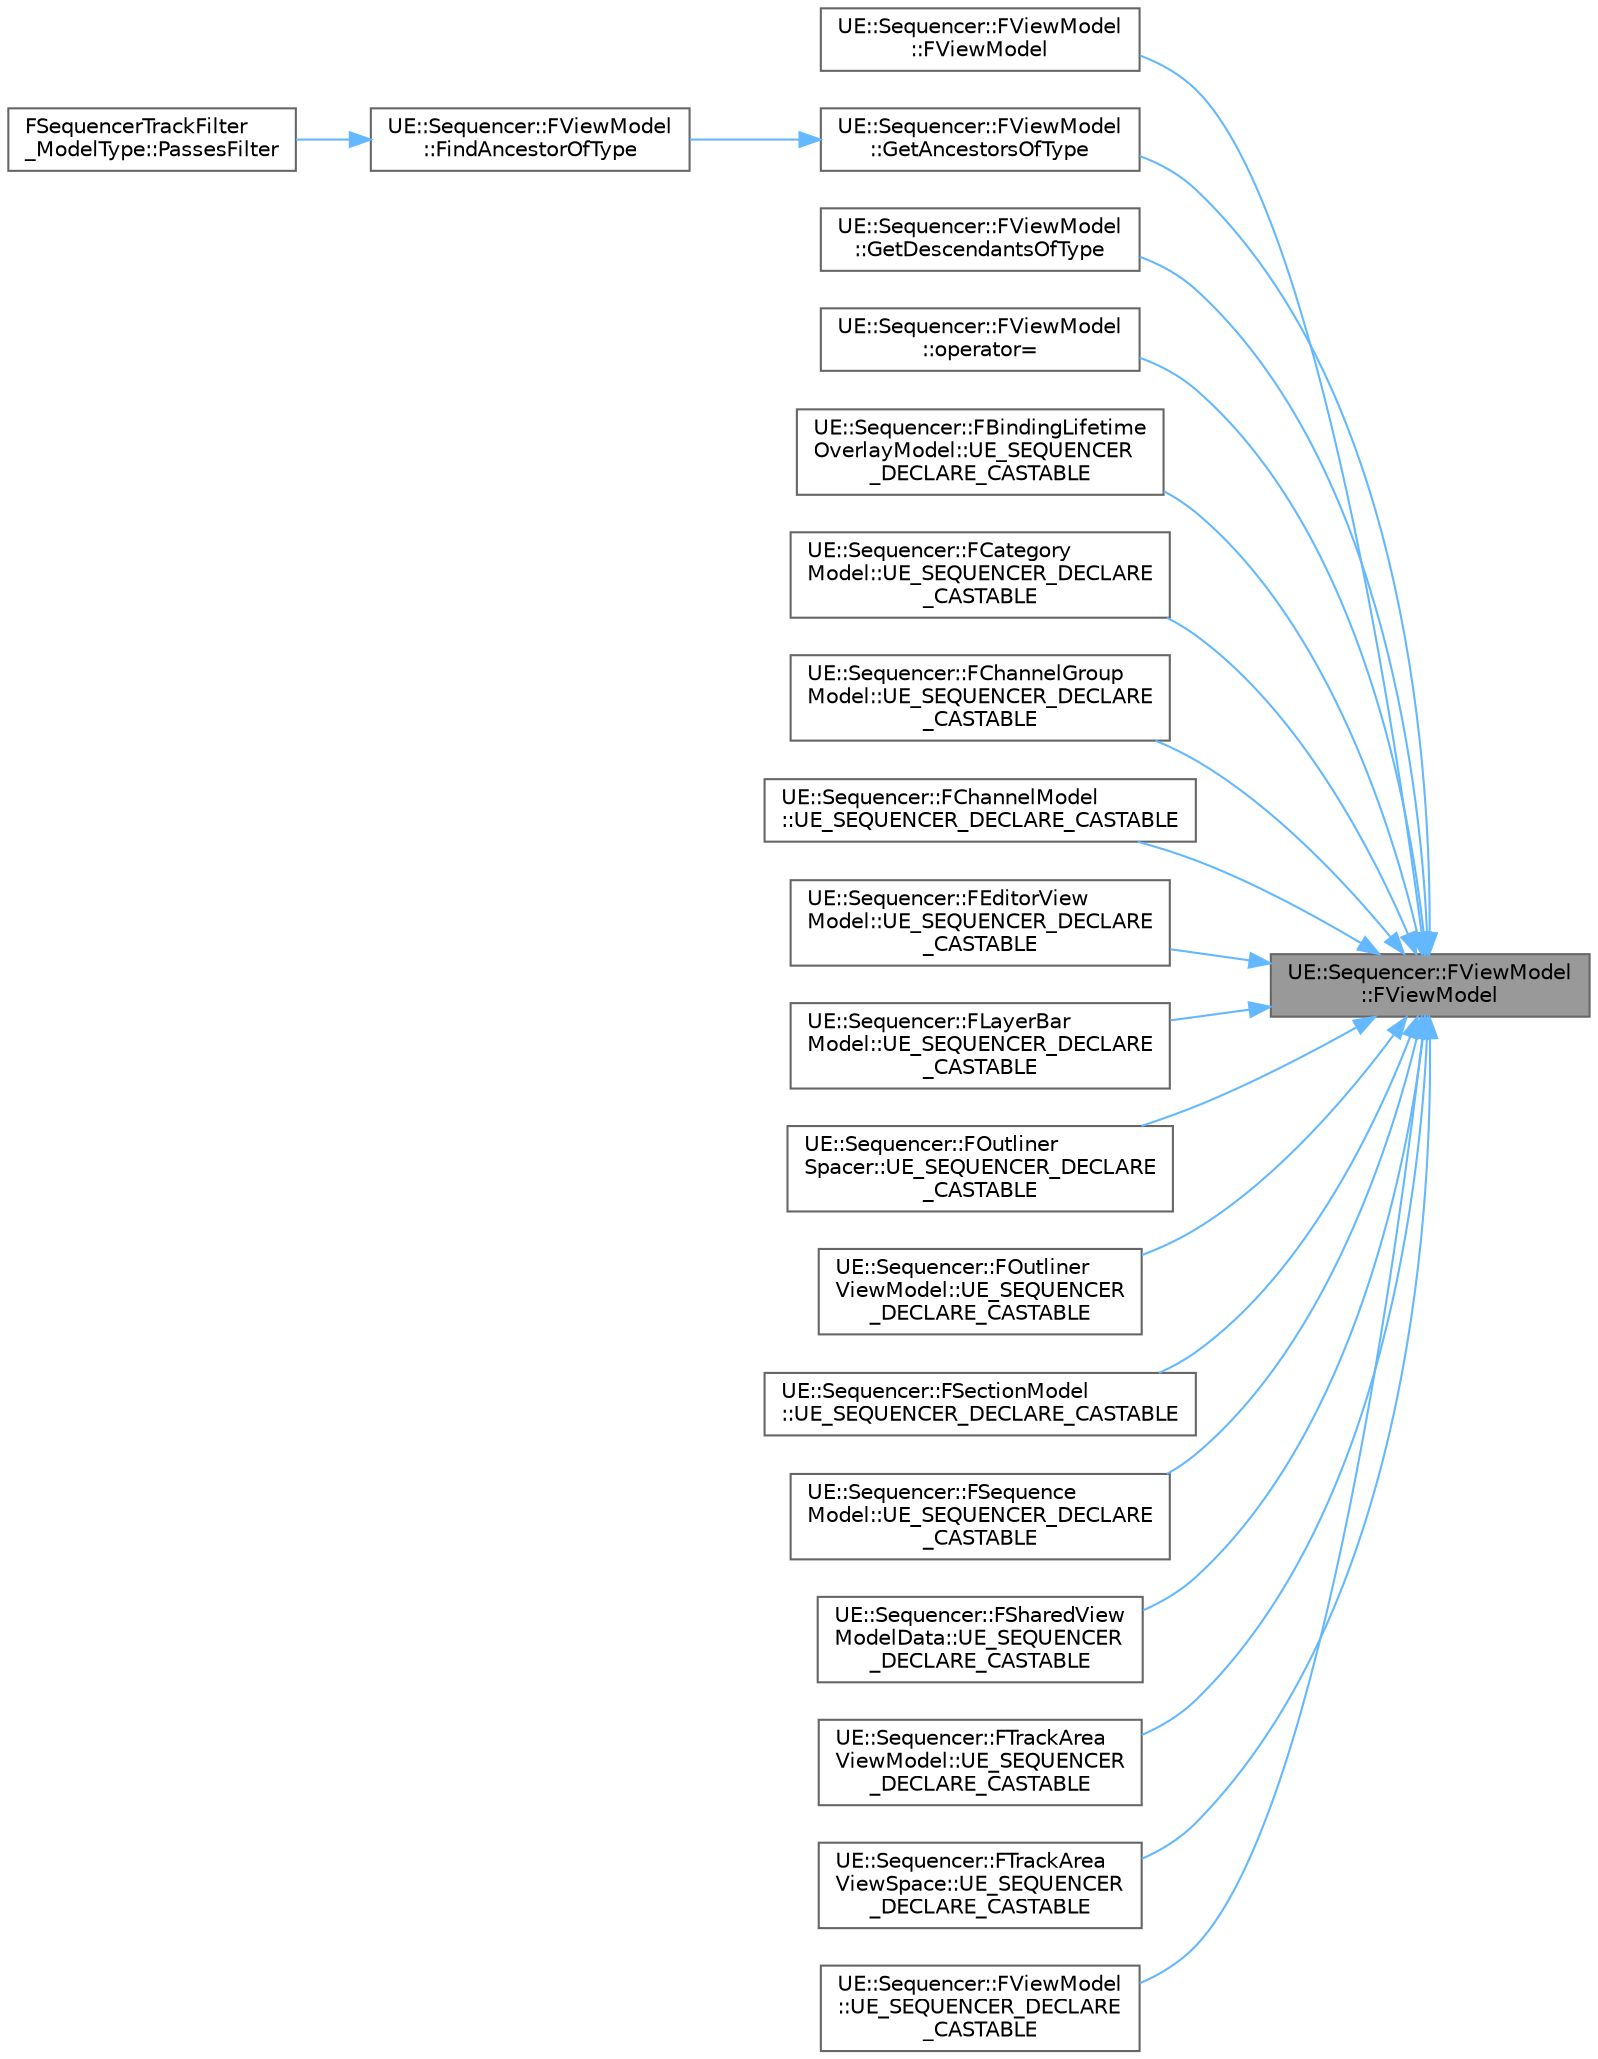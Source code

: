 digraph "UE::Sequencer::FViewModel::FViewModel"
{
 // INTERACTIVE_SVG=YES
 // LATEX_PDF_SIZE
  bgcolor="transparent";
  edge [fontname=Helvetica,fontsize=10,labelfontname=Helvetica,labelfontsize=10];
  node [fontname=Helvetica,fontsize=10,shape=box,height=0.2,width=0.4];
  rankdir="RL";
  Node1 [id="Node000001",label="UE::Sequencer::FViewModel\l::FViewModel",height=0.2,width=0.4,color="gray40", fillcolor="grey60", style="filled", fontcolor="black",tooltip="Builds a new data model."];
  Node1 -> Node2 [id="edge1_Node000001_Node000002",dir="back",color="steelblue1",style="solid",tooltip=" "];
  Node2 [id="Node000002",label="UE::Sequencer::FViewModel\l::FViewModel",height=0.2,width=0.4,color="grey40", fillcolor="white", style="filled",URL="$dc/d92/classUE_1_1Sequencer_1_1FViewModel.html#ab4b566335fe388b944656cdfff1aba91",tooltip=" "];
  Node1 -> Node3 [id="edge2_Node000001_Node000003",dir="back",color="steelblue1",style="solid",tooltip=" "];
  Node3 [id="Node000003",label="UE::Sequencer::FViewModel\l::GetAncestorsOfType",height=0.2,width=0.4,color="grey40", fillcolor="white", style="filled",URL="$dc/d92/classUE_1_1Sequencer_1_1FViewModel.html#adebf010a5b4a8303231a5250ac9a88f3",tooltip="Iterates over all ancestors of a given time along the ancestry of this data model."];
  Node3 -> Node4 [id="edge3_Node000003_Node000004",dir="back",color="steelblue1",style="solid",tooltip=" "];
  Node4 [id="Node000004",label="UE::Sequencer::FViewModel\l::FindAncestorOfType",height=0.2,width=0.4,color="grey40", fillcolor="white", style="filled",URL="$dc/d92/classUE_1_1Sequencer_1_1FViewModel.html#a5d08a96d38079ec8381ec55624ca2d19",tooltip="Finds the first ancestor view model that implements the given type."];
  Node4 -> Node5 [id="edge4_Node000004_Node000005",dir="back",color="steelblue1",style="solid",tooltip=" "];
  Node5 [id="Node000005",label="FSequencerTrackFilter\l_ModelType::PassesFilter",height=0.2,width=0.4,color="grey40", fillcolor="white", style="filled",URL="$d3/d3f/classFSequencerTrackFilter__ModelType.html#aa25935013e8b0654a2a6d1df6527847c",tooltip=" "];
  Node1 -> Node6 [id="edge5_Node000001_Node000006",dir="back",color="steelblue1",style="solid",tooltip=" "];
  Node6 [id="Node000006",label="UE::Sequencer::FViewModel\l::GetDescendantsOfType",height=0.2,width=0.4,color="grey40", fillcolor="white", style="filled",URL="$dc/d92/classUE_1_1Sequencer_1_1FViewModel.html#a557e283cfcf91807bd34ef42172507dc",tooltip="Gets all children and descendants of a given type in the hierarchy below this data model."];
  Node1 -> Node7 [id="edge6_Node000001_Node000007",dir="back",color="steelblue1",style="solid",tooltip=" "];
  Node7 [id="Node000007",label="UE::Sequencer::FViewModel\l::operator=",height=0.2,width=0.4,color="grey40", fillcolor="white", style="filled",URL="$dc/d92/classUE_1_1Sequencer_1_1FViewModel.html#a881d3504943c464268d1e9c13c8365fd",tooltip=" "];
  Node1 -> Node8 [id="edge7_Node000001_Node000008",dir="back",color="steelblue1",style="solid",tooltip=" "];
  Node8 [id="Node000008",label="UE::Sequencer::FBindingLifetime\lOverlayModel::UE_SEQUENCER\l_DECLARE_CASTABLE",height=0.2,width=0.4,color="grey40", fillcolor="white", style="filled",URL="$d6/de1/classUE_1_1Sequencer_1_1FBindingLifetimeOverlayModel.html#a14ff78db9df9187fc28ed0c5e01d999d",tooltip=" "];
  Node1 -> Node9 [id="edge8_Node000001_Node000009",dir="back",color="steelblue1",style="solid",tooltip=" "];
  Node9 [id="Node000009",label="UE::Sequencer::FCategory\lModel::UE_SEQUENCER_DECLARE\l_CASTABLE",height=0.2,width=0.4,color="grey40", fillcolor="white", style="filled",URL="$d8/d28/classUE_1_1Sequencer_1_1FCategoryModel.html#af1594855335c445dd0a06fbf74072bea",tooltip=" "];
  Node1 -> Node10 [id="edge9_Node000001_Node000010",dir="back",color="steelblue1",style="solid",tooltip=" "];
  Node10 [id="Node000010",label="UE::Sequencer::FChannelGroup\lModel::UE_SEQUENCER_DECLARE\l_CASTABLE",height=0.2,width=0.4,color="grey40", fillcolor="white", style="filled",URL="$db/d13/classUE_1_1Sequencer_1_1FChannelGroupModel.html#ab96a79f8b43c1a682f322d3ecd28c84a",tooltip=" "];
  Node1 -> Node11 [id="edge10_Node000001_Node000011",dir="back",color="steelblue1",style="solid",tooltip=" "];
  Node11 [id="Node000011",label="UE::Sequencer::FChannelModel\l::UE_SEQUENCER_DECLARE_CASTABLE",height=0.2,width=0.4,color="grey40", fillcolor="white", style="filled",URL="$dc/dfd/classUE_1_1Sequencer_1_1FChannelModel.html#ab2ab62035af264257d33c98f019dbfdd",tooltip=" "];
  Node1 -> Node12 [id="edge11_Node000001_Node000012",dir="back",color="steelblue1",style="solid",tooltip=" "];
  Node12 [id="Node000012",label="UE::Sequencer::FEditorView\lModel::UE_SEQUENCER_DECLARE\l_CASTABLE",height=0.2,width=0.4,color="grey40", fillcolor="white", style="filled",URL="$df/d74/classUE_1_1Sequencer_1_1FEditorViewModel.html#aa54b720fc602696d0683f79469c1d59d",tooltip=" "];
  Node1 -> Node13 [id="edge12_Node000001_Node000013",dir="back",color="steelblue1",style="solid",tooltip=" "];
  Node13 [id="Node000013",label="UE::Sequencer::FLayerBar\lModel::UE_SEQUENCER_DECLARE\l_CASTABLE",height=0.2,width=0.4,color="grey40", fillcolor="white", style="filled",URL="$df/d27/classUE_1_1Sequencer_1_1FLayerBarModel.html#aad5c9bbe916c3f8b5d9264abe08ce006",tooltip=" "];
  Node1 -> Node14 [id="edge13_Node000001_Node000014",dir="back",color="steelblue1",style="solid",tooltip=" "];
  Node14 [id="Node000014",label="UE::Sequencer::FOutliner\lSpacer::UE_SEQUENCER_DECLARE\l_CASTABLE",height=0.2,width=0.4,color="grey40", fillcolor="white", style="filled",URL="$d3/dd5/classUE_1_1Sequencer_1_1FOutlinerSpacer.html#a879b6b511ab07854a57adc25a311a4ab",tooltip=" "];
  Node1 -> Node15 [id="edge14_Node000001_Node000015",dir="back",color="steelblue1",style="solid",tooltip=" "];
  Node15 [id="Node000015",label="UE::Sequencer::FOutliner\lViewModel::UE_SEQUENCER\l_DECLARE_CASTABLE",height=0.2,width=0.4,color="grey40", fillcolor="white", style="filled",URL="$de/dde/classUE_1_1Sequencer_1_1FOutlinerViewModel.html#a6bf950cdadbf1639eb394e7f2005d326",tooltip=" "];
  Node1 -> Node16 [id="edge15_Node000001_Node000016",dir="back",color="steelblue1",style="solid",tooltip=" "];
  Node16 [id="Node000016",label="UE::Sequencer::FSectionModel\l::UE_SEQUENCER_DECLARE_CASTABLE",height=0.2,width=0.4,color="grey40", fillcolor="white", style="filled",URL="$de/d49/classUE_1_1Sequencer_1_1FSectionModel.html#a7620e4d5b78f55425a86b23bb6ed7e9d",tooltip=" "];
  Node1 -> Node17 [id="edge16_Node000001_Node000017",dir="back",color="steelblue1",style="solid",tooltip=" "];
  Node17 [id="Node000017",label="UE::Sequencer::FSequence\lModel::UE_SEQUENCER_DECLARE\l_CASTABLE",height=0.2,width=0.4,color="grey40", fillcolor="white", style="filled",URL="$d4/dc8/classUE_1_1Sequencer_1_1FSequenceModel.html#a50684f9e89ebe94b59ce5dbe34c3fd46",tooltip=" "];
  Node1 -> Node18 [id="edge17_Node000001_Node000018",dir="back",color="steelblue1",style="solid",tooltip=" "];
  Node18 [id="Node000018",label="UE::Sequencer::FSharedView\lModelData::UE_SEQUENCER\l_DECLARE_CASTABLE",height=0.2,width=0.4,color="grey40", fillcolor="white", style="filled",URL="$d2/d36/classUE_1_1Sequencer_1_1FSharedViewModelData.html#a3f75187b1d79ccd056860da316e8216f",tooltip=" "];
  Node1 -> Node19 [id="edge18_Node000001_Node000019",dir="back",color="steelblue1",style="solid",tooltip=" "];
  Node19 [id="Node000019",label="UE::Sequencer::FTrackArea\lViewModel::UE_SEQUENCER\l_DECLARE_CASTABLE",height=0.2,width=0.4,color="grey40", fillcolor="white", style="filled",URL="$d1/df2/classUE_1_1Sequencer_1_1FTrackAreaViewModel.html#a76dd5742f741c502f5528c8038b6aeec",tooltip=" "];
  Node1 -> Node20 [id="edge19_Node000001_Node000020",dir="back",color="steelblue1",style="solid",tooltip=" "];
  Node20 [id="Node000020",label="UE::Sequencer::FTrackArea\lViewSpace::UE_SEQUENCER\l_DECLARE_CASTABLE",height=0.2,width=0.4,color="grey40", fillcolor="white", style="filled",URL="$da/d4c/classUE_1_1Sequencer_1_1FTrackAreaViewSpace.html#a068b8fdda640cadb3b5e109be3ebff42",tooltip=" "];
  Node1 -> Node21 [id="edge20_Node000001_Node000021",dir="back",color="steelblue1",style="solid",tooltip=" "];
  Node21 [id="Node000021",label="UE::Sequencer::FViewModel\l::UE_SEQUENCER_DECLARE\l_CASTABLE",height=0.2,width=0.4,color="grey40", fillcolor="white", style="filled",URL="$dc/d92/classUE_1_1Sequencer_1_1FViewModel.html#aded9f5e70c043d87b8ddff337b46145b",tooltip=" "];
}
